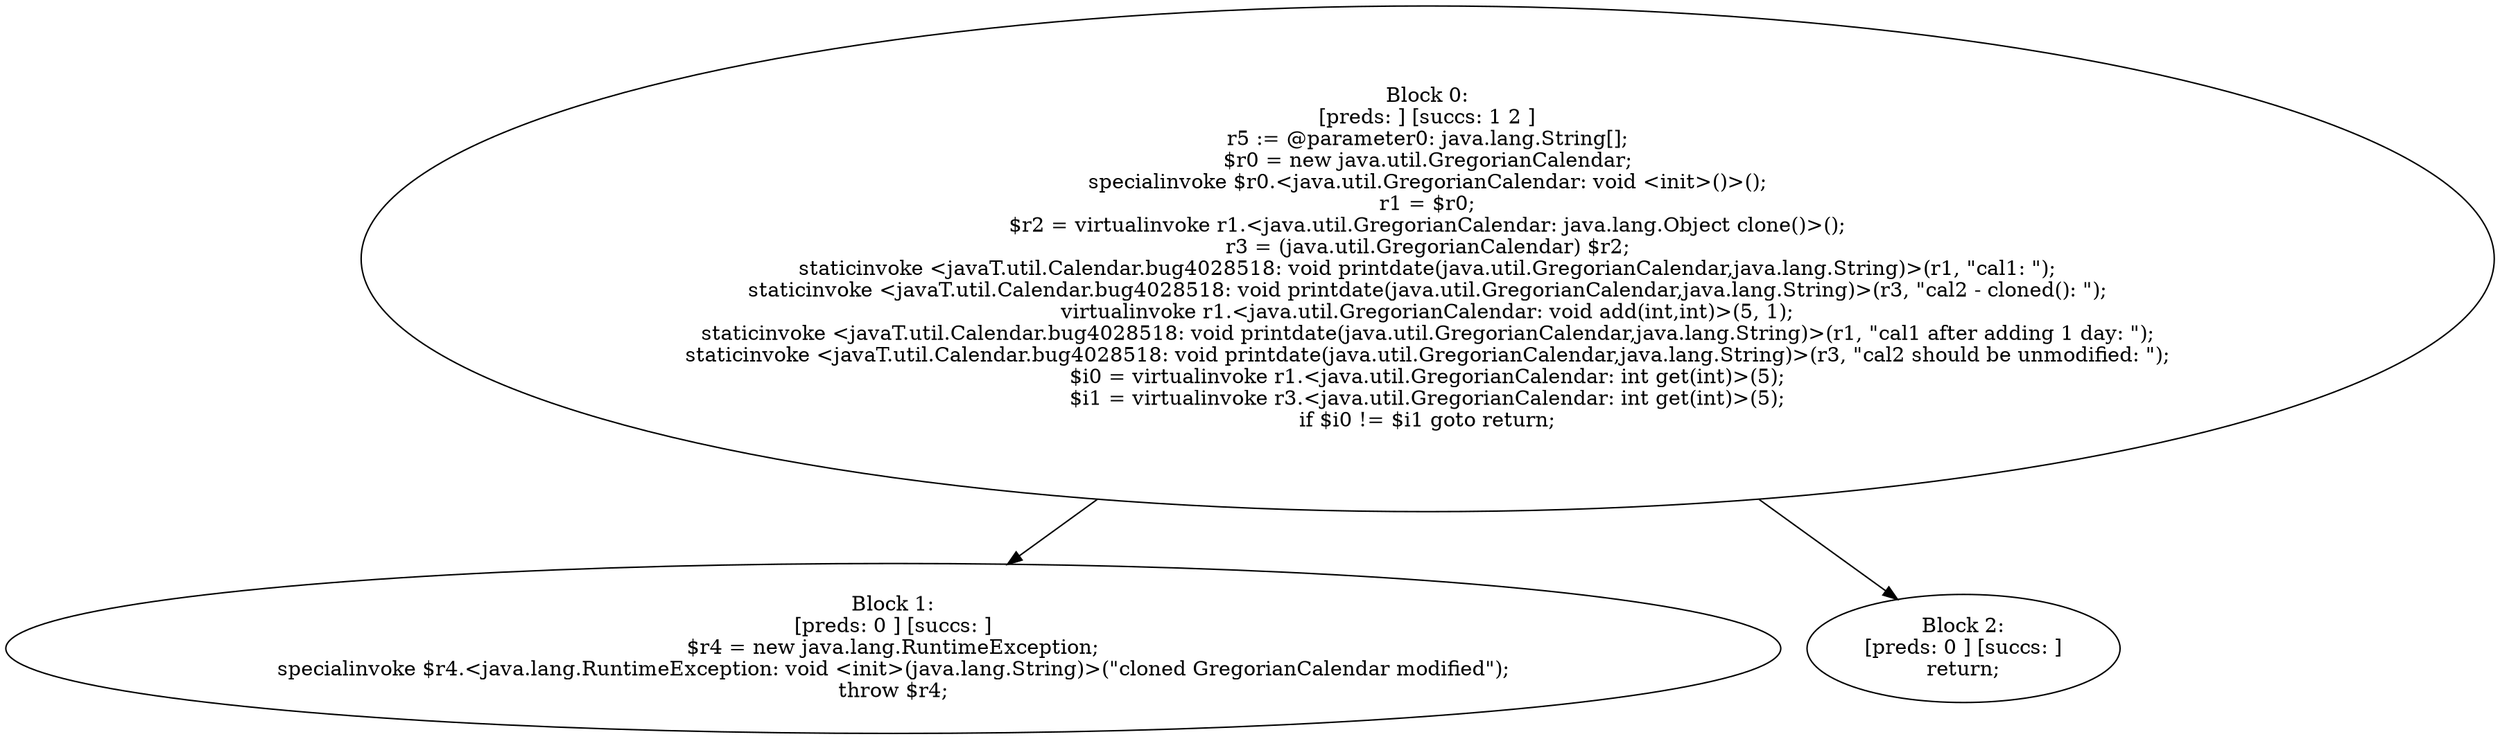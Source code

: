 digraph "unitGraph" {
    "Block 0:
[preds: ] [succs: 1 2 ]
r5 := @parameter0: java.lang.String[];
$r0 = new java.util.GregorianCalendar;
specialinvoke $r0.<java.util.GregorianCalendar: void <init>()>();
r1 = $r0;
$r2 = virtualinvoke r1.<java.util.GregorianCalendar: java.lang.Object clone()>();
r3 = (java.util.GregorianCalendar) $r2;
staticinvoke <javaT.util.Calendar.bug4028518: void printdate(java.util.GregorianCalendar,java.lang.String)>(r1, \"cal1: \");
staticinvoke <javaT.util.Calendar.bug4028518: void printdate(java.util.GregorianCalendar,java.lang.String)>(r3, \"cal2 - cloned(): \");
virtualinvoke r1.<java.util.GregorianCalendar: void add(int,int)>(5, 1);
staticinvoke <javaT.util.Calendar.bug4028518: void printdate(java.util.GregorianCalendar,java.lang.String)>(r1, \"cal1 after adding 1 day: \");
staticinvoke <javaT.util.Calendar.bug4028518: void printdate(java.util.GregorianCalendar,java.lang.String)>(r3, \"cal2 should be unmodified: \");
$i0 = virtualinvoke r1.<java.util.GregorianCalendar: int get(int)>(5);
$i1 = virtualinvoke r3.<java.util.GregorianCalendar: int get(int)>(5);
if $i0 != $i1 goto return;
"
    "Block 1:
[preds: 0 ] [succs: ]
$r4 = new java.lang.RuntimeException;
specialinvoke $r4.<java.lang.RuntimeException: void <init>(java.lang.String)>(\"cloned GregorianCalendar modified\");
throw $r4;
"
    "Block 2:
[preds: 0 ] [succs: ]
return;
"
    "Block 0:
[preds: ] [succs: 1 2 ]
r5 := @parameter0: java.lang.String[];
$r0 = new java.util.GregorianCalendar;
specialinvoke $r0.<java.util.GregorianCalendar: void <init>()>();
r1 = $r0;
$r2 = virtualinvoke r1.<java.util.GregorianCalendar: java.lang.Object clone()>();
r3 = (java.util.GregorianCalendar) $r2;
staticinvoke <javaT.util.Calendar.bug4028518: void printdate(java.util.GregorianCalendar,java.lang.String)>(r1, \"cal1: \");
staticinvoke <javaT.util.Calendar.bug4028518: void printdate(java.util.GregorianCalendar,java.lang.String)>(r3, \"cal2 - cloned(): \");
virtualinvoke r1.<java.util.GregorianCalendar: void add(int,int)>(5, 1);
staticinvoke <javaT.util.Calendar.bug4028518: void printdate(java.util.GregorianCalendar,java.lang.String)>(r1, \"cal1 after adding 1 day: \");
staticinvoke <javaT.util.Calendar.bug4028518: void printdate(java.util.GregorianCalendar,java.lang.String)>(r3, \"cal2 should be unmodified: \");
$i0 = virtualinvoke r1.<java.util.GregorianCalendar: int get(int)>(5);
$i1 = virtualinvoke r3.<java.util.GregorianCalendar: int get(int)>(5);
if $i0 != $i1 goto return;
"->"Block 1:
[preds: 0 ] [succs: ]
$r4 = new java.lang.RuntimeException;
specialinvoke $r4.<java.lang.RuntimeException: void <init>(java.lang.String)>(\"cloned GregorianCalendar modified\");
throw $r4;
";
    "Block 0:
[preds: ] [succs: 1 2 ]
r5 := @parameter0: java.lang.String[];
$r0 = new java.util.GregorianCalendar;
specialinvoke $r0.<java.util.GregorianCalendar: void <init>()>();
r1 = $r0;
$r2 = virtualinvoke r1.<java.util.GregorianCalendar: java.lang.Object clone()>();
r3 = (java.util.GregorianCalendar) $r2;
staticinvoke <javaT.util.Calendar.bug4028518: void printdate(java.util.GregorianCalendar,java.lang.String)>(r1, \"cal1: \");
staticinvoke <javaT.util.Calendar.bug4028518: void printdate(java.util.GregorianCalendar,java.lang.String)>(r3, \"cal2 - cloned(): \");
virtualinvoke r1.<java.util.GregorianCalendar: void add(int,int)>(5, 1);
staticinvoke <javaT.util.Calendar.bug4028518: void printdate(java.util.GregorianCalendar,java.lang.String)>(r1, \"cal1 after adding 1 day: \");
staticinvoke <javaT.util.Calendar.bug4028518: void printdate(java.util.GregorianCalendar,java.lang.String)>(r3, \"cal2 should be unmodified: \");
$i0 = virtualinvoke r1.<java.util.GregorianCalendar: int get(int)>(5);
$i1 = virtualinvoke r3.<java.util.GregorianCalendar: int get(int)>(5);
if $i0 != $i1 goto return;
"->"Block 2:
[preds: 0 ] [succs: ]
return;
";
}
